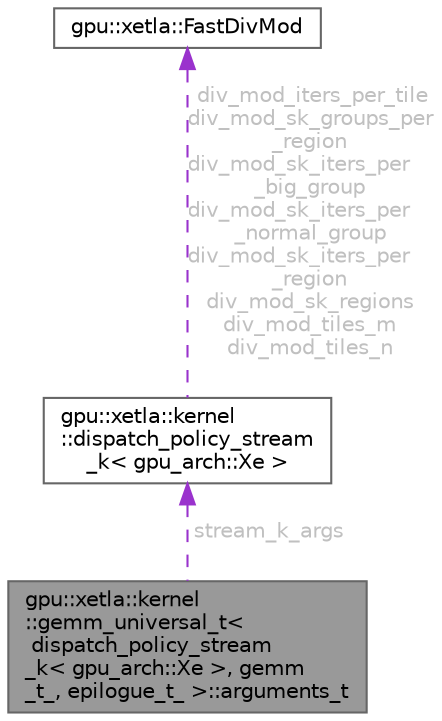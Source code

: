 digraph "gpu::xetla::kernel::gemm_universal_t&lt; dispatch_policy_stream_k&lt; gpu_arch::Xe &gt;, gemm_t_, epilogue_t_ &gt;::arguments_t"
{
 // LATEX_PDF_SIZE
  bgcolor="transparent";
  edge [fontname=Helvetica,fontsize=10,labelfontname=Helvetica,labelfontsize=10];
  node [fontname=Helvetica,fontsize=10,shape=box,height=0.2,width=0.4];
  Node1 [id="Node000001",label="gpu::xetla::kernel\l::gemm_universal_t\<\l dispatch_policy_stream\l_k\< gpu_arch::Xe \>, gemm\l_t_, epilogue_t_ \>::arguments_t",height=0.2,width=0.4,color="gray40", fillcolor="grey60", style="filled", fontcolor="black",tooltip="GEMM arguments."];
  Node2 -> Node1 [id="edge1_Node000001_Node000002",dir="back",color="darkorchid3",style="dashed",tooltip=" ",label=" stream_k_args",fontcolor="grey" ];
  Node2 [id="Node000002",label="gpu::xetla::kernel\l::dispatch_policy_stream\l_k\< gpu_arch::Xe \>",height=0.2,width=0.4,color="gray40", fillcolor="white", style="filled",URL="$structgpu_1_1xetla_1_1kernel_1_1dispatch__policy__stream__k.html",tooltip=" "];
  Node3 -> Node2 [id="edge2_Node000002_Node000003",dir="back",color="darkorchid3",style="dashed",tooltip=" ",label=" div_mod_iters_per_tile\ndiv_mod_sk_groups_per\l_region\ndiv_mod_sk_iters_per\l_big_group\ndiv_mod_sk_iters_per\l_normal_group\ndiv_mod_sk_iters_per\l_region\ndiv_mod_sk_regions\ndiv_mod_tiles_m\ndiv_mod_tiles_n",fontcolor="grey" ];
  Node3 [id="Node000003",label="gpu::xetla::FastDivMod",height=0.2,width=0.4,color="gray40", fillcolor="white", style="filled",URL="$structgpu_1_1xetla_1_1FastDivMod.html",tooltip="Fast division + modulus operation Host code pre-computes values to avoid expensive operations in kern..."];
}
